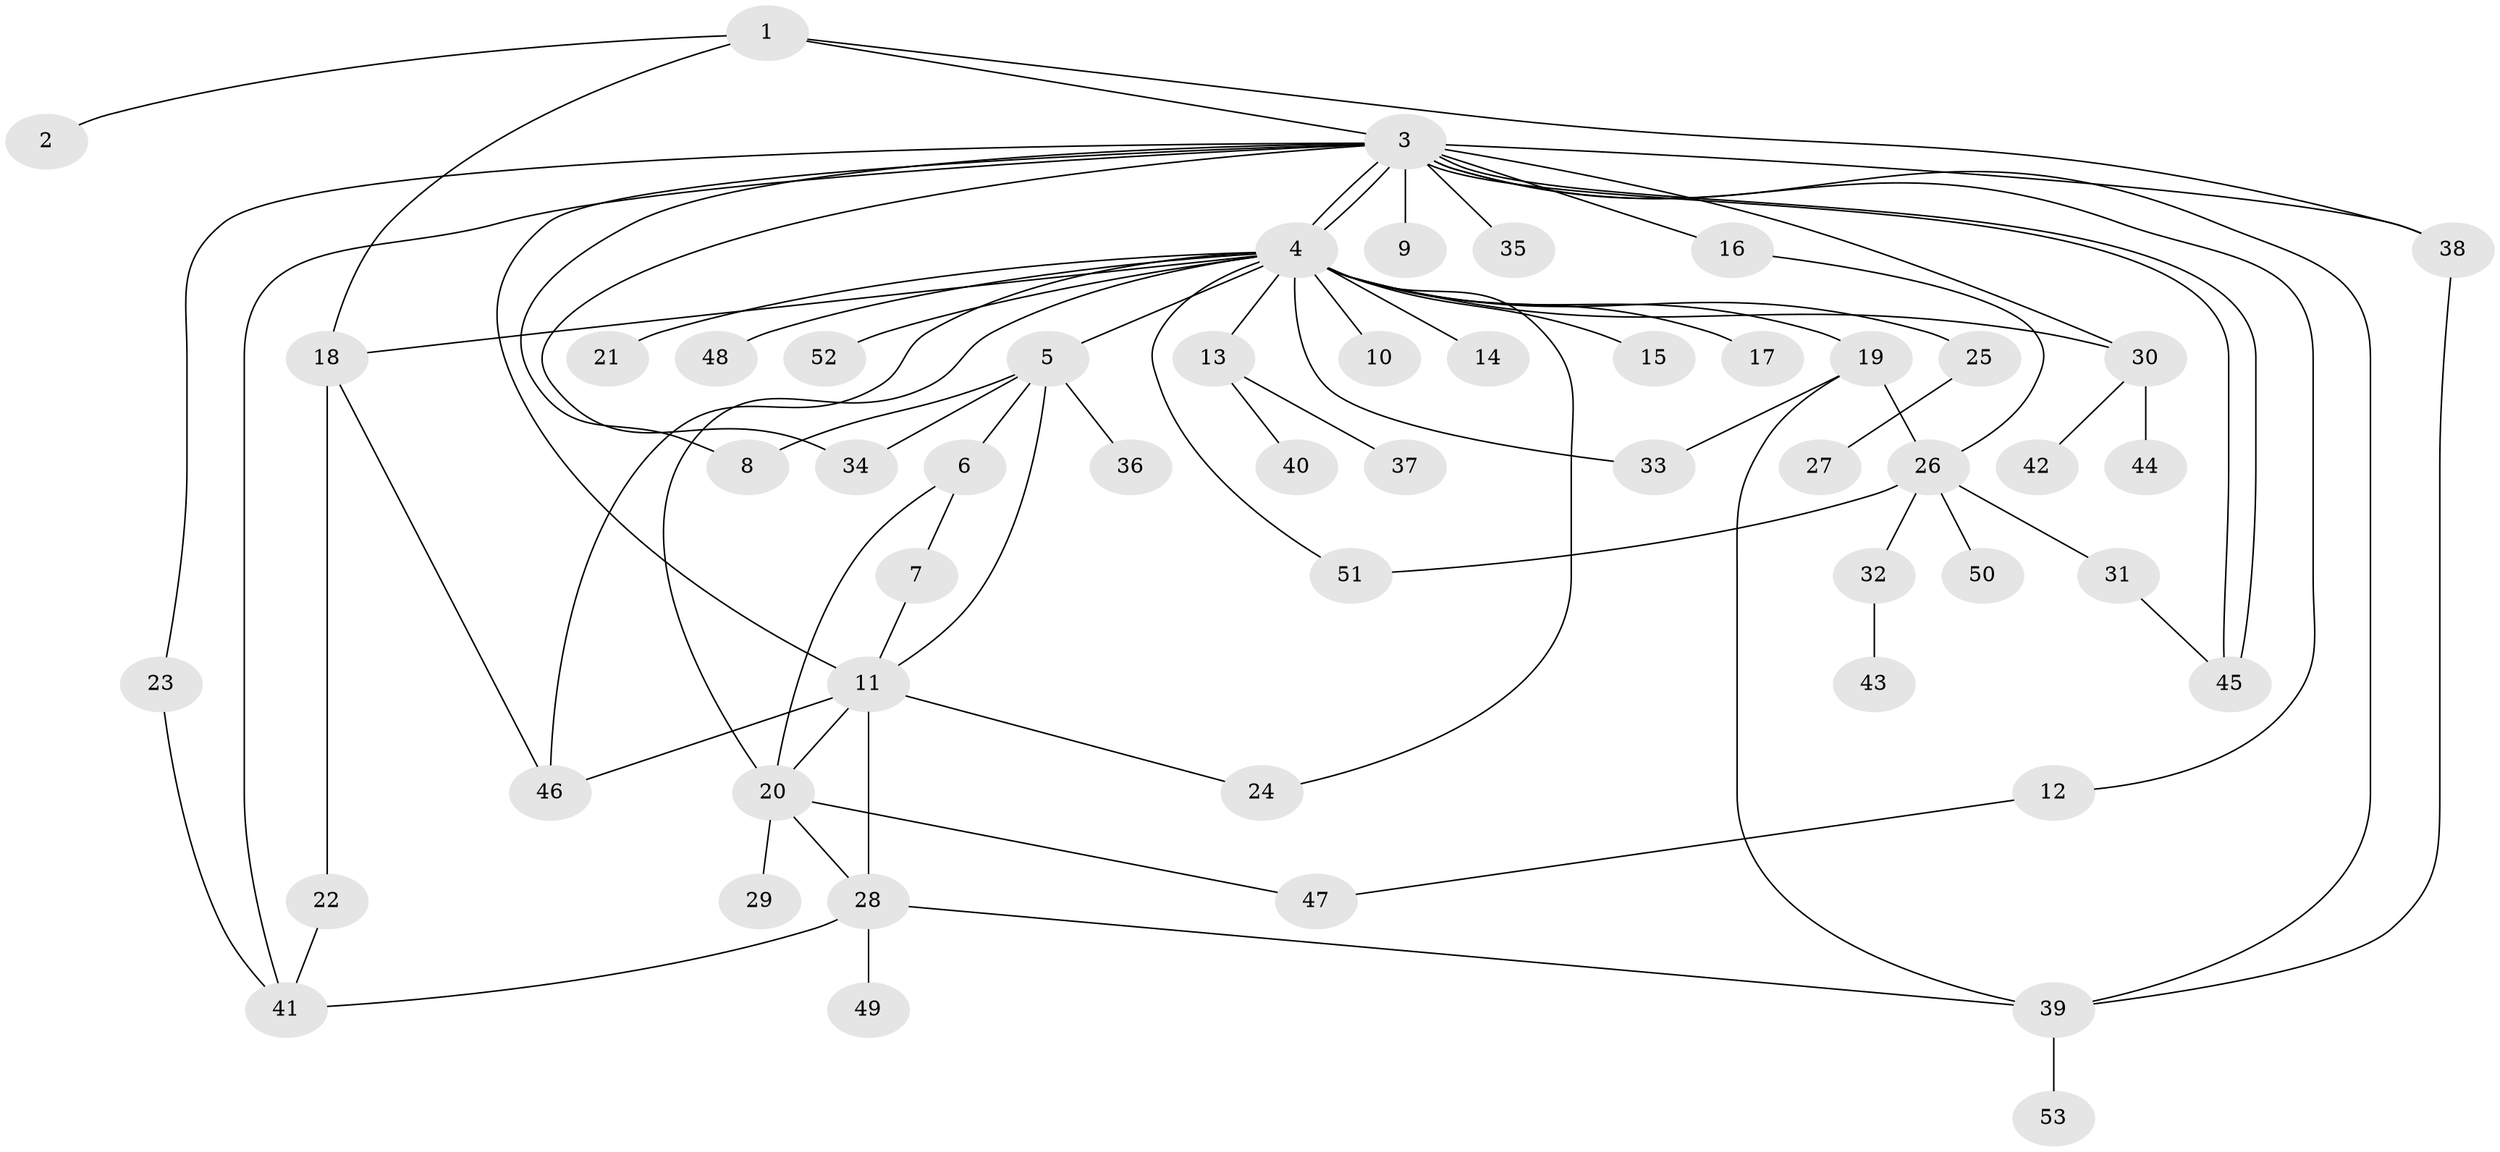 // coarse degree distribution, {2: 0.15789473684210525, 12: 0.02631578947368421, 3: 0.10526315789473684, 6: 0.10526315789473684, 1: 0.5, 4: 0.05263157894736842, 8: 0.02631578947368421, 17: 0.02631578947368421}
// Generated by graph-tools (version 1.1) at 2025/36/03/04/25 23:36:58]
// undirected, 53 vertices, 78 edges
graph export_dot {
  node [color=gray90,style=filled];
  1;
  2;
  3;
  4;
  5;
  6;
  7;
  8;
  9;
  10;
  11;
  12;
  13;
  14;
  15;
  16;
  17;
  18;
  19;
  20;
  21;
  22;
  23;
  24;
  25;
  26;
  27;
  28;
  29;
  30;
  31;
  32;
  33;
  34;
  35;
  36;
  37;
  38;
  39;
  40;
  41;
  42;
  43;
  44;
  45;
  46;
  47;
  48;
  49;
  50;
  51;
  52;
  53;
  1 -- 2;
  1 -- 3;
  1 -- 18;
  1 -- 38;
  3 -- 4;
  3 -- 4;
  3 -- 8;
  3 -- 9;
  3 -- 11;
  3 -- 12;
  3 -- 16;
  3 -- 23;
  3 -- 30;
  3 -- 34;
  3 -- 35;
  3 -- 38;
  3 -- 39;
  3 -- 41;
  3 -- 45;
  3 -- 45;
  4 -- 5;
  4 -- 10;
  4 -- 13;
  4 -- 14;
  4 -- 15;
  4 -- 17;
  4 -- 18;
  4 -- 19;
  4 -- 20;
  4 -- 21;
  4 -- 24;
  4 -- 25;
  4 -- 30;
  4 -- 33;
  4 -- 46;
  4 -- 48;
  4 -- 51;
  4 -- 52;
  5 -- 6;
  5 -- 8;
  5 -- 11;
  5 -- 34;
  5 -- 36;
  6 -- 7;
  6 -- 20;
  7 -- 11;
  11 -- 20;
  11 -- 24;
  11 -- 28;
  11 -- 46;
  12 -- 47;
  13 -- 37;
  13 -- 40;
  16 -- 26;
  18 -- 22;
  18 -- 46;
  19 -- 26;
  19 -- 33;
  19 -- 39;
  20 -- 28;
  20 -- 29;
  20 -- 47;
  22 -- 41;
  23 -- 41;
  25 -- 27;
  26 -- 31;
  26 -- 32;
  26 -- 50;
  26 -- 51;
  28 -- 39;
  28 -- 41;
  28 -- 49;
  30 -- 42;
  30 -- 44;
  31 -- 45;
  32 -- 43;
  38 -- 39;
  39 -- 53;
}
